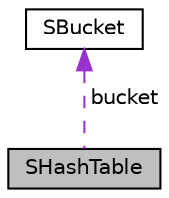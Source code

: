 digraph "SHashTable"
{
 // LATEX_PDF_SIZE
  edge [fontname="Helvetica",fontsize="10",labelfontname="Helvetica",labelfontsize="10"];
  node [fontname="Helvetica",fontsize="10",shape=record];
  Node1 [label="SHashTable",height=0.2,width=0.4,color="black", fillcolor="grey75", style="filled", fontcolor="black",tooltip=" "];
  Node2 -> Node1 [dir="back",color="darkorchid3",fontsize="10",style="dashed",label=" bucket" ,fontname="Helvetica"];
  Node2 [label="SBucket",height=0.2,width=0.4,color="black", fillcolor="white", style="filled",URL="$structSBucket.html",tooltip="Struct of Hashtable."];
}
